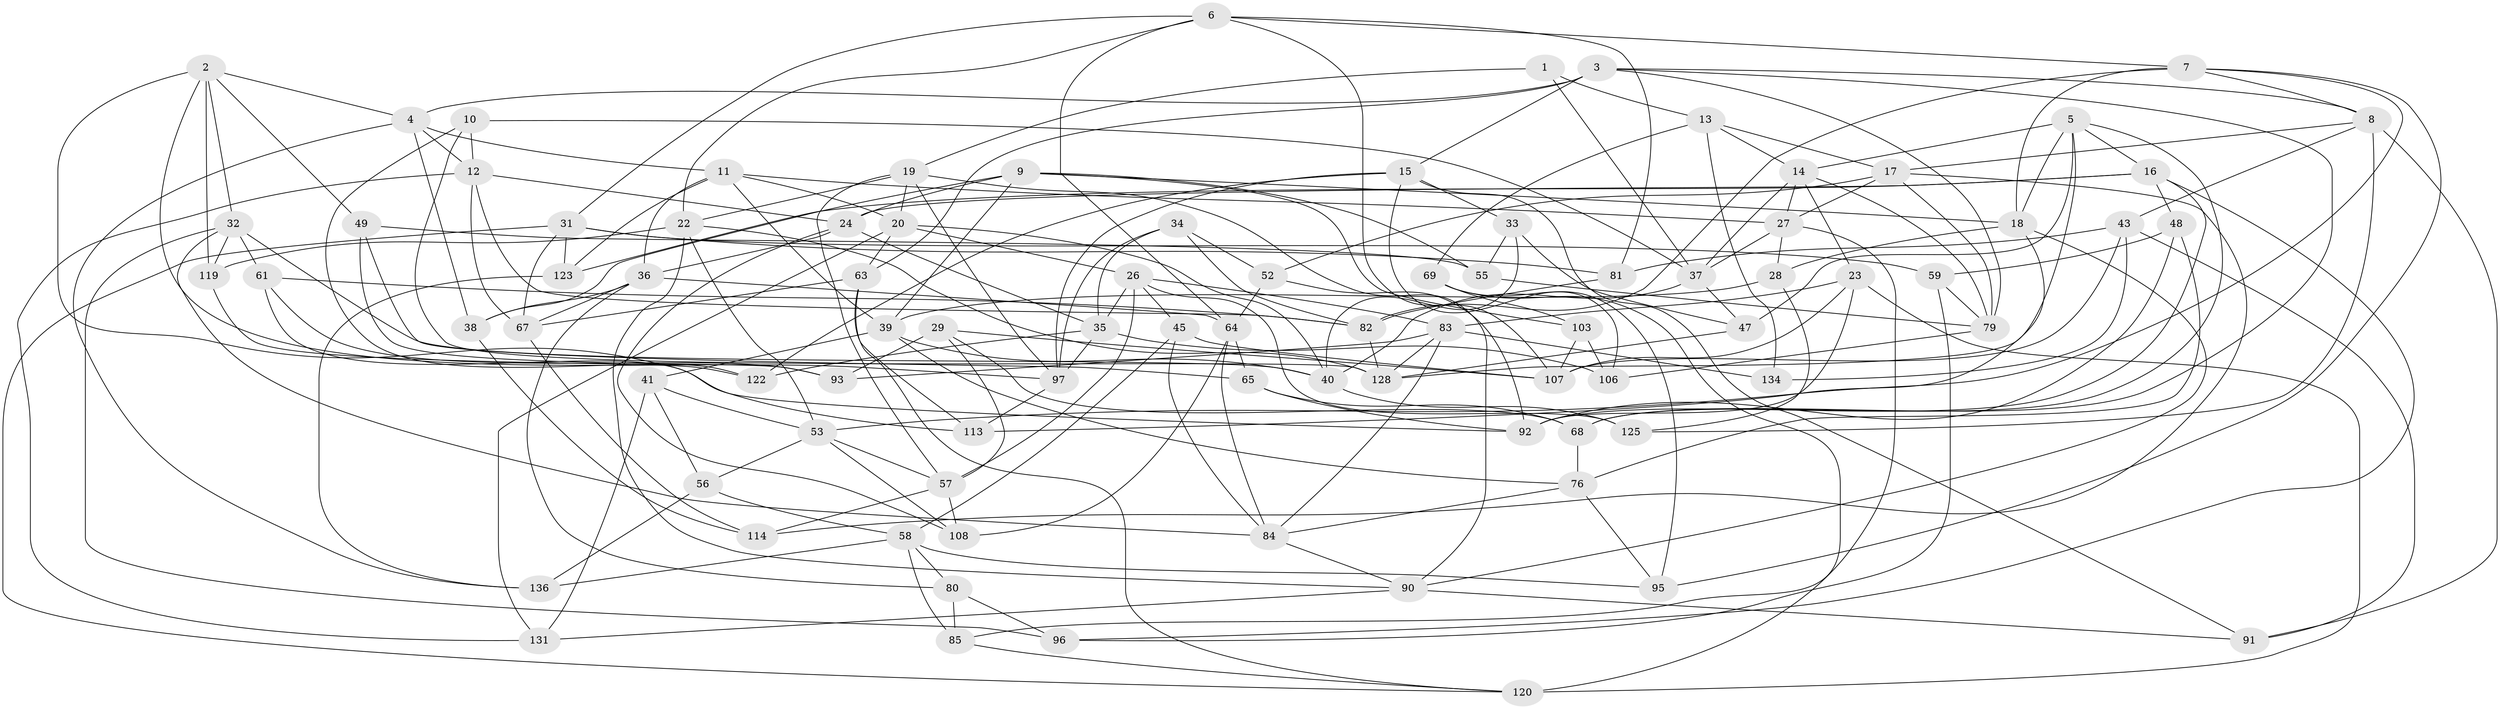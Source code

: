 // original degree distribution, {4: 1.0}
// Generated by graph-tools (version 1.1) at 2025/11/02/27/25 16:11:46]
// undirected, 87 vertices, 218 edges
graph export_dot {
graph [start="1"]
  node [color=gray90,style=filled];
  1;
  2 [super="+21"];
  3 [super="+88"];
  4 [super="+50"];
  5 [super="+42"];
  6 [super="+54"];
  7 [super="+73"];
  8 [super="+62"];
  9 [super="+112"];
  10;
  11 [super="+71"];
  12 [super="+70"];
  13 [super="+74"];
  14 [super="+51"];
  15 [super="+100"];
  16 [super="+135"];
  17 [super="+105"];
  18 [super="+30"];
  19 [super="+99"];
  20 [super="+72"];
  22 [super="+25"];
  23 [super="+86"];
  24 [super="+78"];
  26 [super="+130"];
  27 [super="+75"];
  28;
  29;
  31 [super="+60"];
  32 [super="+133"];
  33;
  34;
  35 [super="+46"];
  36 [super="+110"];
  37 [super="+44"];
  38;
  39 [super="+101"];
  40 [super="+118"];
  41;
  43 [super="+94"];
  45;
  47;
  48;
  49;
  52;
  53 [super="+111"];
  55;
  56;
  57 [super="+109"];
  58 [super="+127"];
  59;
  61;
  63 [super="+87"];
  64 [super="+66"];
  65;
  67 [super="+89"];
  68 [super="+77"];
  69;
  76 [super="+98"];
  79 [super="+132"];
  80;
  81;
  82 [super="+116"];
  83 [super="+121"];
  84 [super="+104"];
  85;
  90 [super="+102"];
  91;
  92 [super="+117"];
  93;
  95;
  96;
  97 [super="+126"];
  103;
  106;
  107 [super="+115"];
  108;
  113;
  114;
  119;
  120 [super="+124"];
  122;
  123;
  125;
  128 [super="+129"];
  131;
  134;
  136;
  1 -- 13 [weight=2];
  1 -- 19;
  1 -- 37;
  2 -- 92;
  2 -- 97;
  2 -- 32;
  2 -- 49;
  2 -- 119;
  2 -- 4;
  3 -- 4;
  3 -- 8;
  3 -- 15;
  3 -- 68;
  3 -- 79;
  3 -- 63;
  4 -- 12;
  4 -- 136;
  4 -- 11;
  4 -- 38;
  5 -- 47;
  5 -- 16;
  5 -- 18;
  5 -- 128;
  5 -- 14;
  5 -- 68;
  6 -- 64;
  6 -- 31;
  6 -- 22;
  6 -- 81;
  6 -- 107;
  6 -- 7;
  7 -- 18;
  7 -- 95;
  7 -- 8;
  7 -- 82;
  7 -- 53;
  8 -- 91;
  8 -- 17;
  8 -- 43;
  8 -- 125;
  9 -- 38;
  9 -- 39;
  9 -- 18;
  9 -- 24;
  9 -- 55;
  9 -- 103;
  10 -- 122;
  10 -- 12;
  10 -- 37;
  10 -- 128;
  11 -- 36;
  11 -- 39;
  11 -- 27;
  11 -- 123;
  11 -- 20;
  12 -- 82;
  12 -- 131;
  12 -- 67;
  12 -- 24;
  13 -- 14;
  13 -- 134;
  13 -- 69;
  13 -- 17;
  14 -- 79;
  14 -- 27;
  14 -- 37;
  14 -- 23;
  15 -- 33;
  15 -- 106;
  15 -- 122;
  15 -- 97;
  15 -- 91;
  16 -- 92;
  16 -- 123;
  16 -- 48;
  16 -- 96;
  16 -- 24;
  17 -- 52;
  17 -- 114;
  17 -- 27;
  17 -- 79;
  18 -- 113;
  18 -- 90;
  18 -- 28;
  19 -- 57;
  19 -- 97;
  19 -- 22;
  19 -- 20;
  19 -- 90;
  20 -- 40;
  20 -- 131;
  20 -- 63;
  20 -- 26;
  22 -- 119;
  22 -- 53;
  22 -- 128;
  22 -- 90;
  23 -- 107;
  23 -- 120 [weight=2];
  23 -- 83;
  23 -- 92;
  24 -- 108;
  24 -- 35;
  24 -- 36;
  26 -- 83;
  26 -- 57;
  26 -- 125;
  26 -- 35;
  26 -- 45;
  27 -- 120;
  27 -- 28;
  27 -- 37;
  28 -- 125;
  28 -- 39;
  29 -- 93;
  29 -- 68;
  29 -- 107;
  29 -- 57;
  31 -- 59;
  31 -- 120;
  31 -- 81;
  31 -- 123;
  31 -- 67;
  32 -- 96;
  32 -- 84;
  32 -- 61;
  32 -- 119;
  32 -- 40;
  33 -- 47;
  33 -- 55;
  33 -- 40;
  34 -- 97;
  34 -- 52;
  34 -- 82;
  34 -- 35;
  35 -- 97;
  35 -- 106;
  35 -- 122;
  36 -- 80;
  36 -- 38;
  36 -- 64;
  36 -- 67;
  37 -- 47;
  37 -- 40;
  38 -- 114;
  39 -- 76;
  39 -- 41;
  39 -- 40;
  40 -- 125;
  41 -- 131;
  41 -- 56;
  41 -- 53;
  43 -- 81;
  43 -- 134 [weight=2];
  43 -- 107;
  43 -- 91;
  45 -- 58;
  45 -- 84;
  45 -- 107;
  47 -- 128;
  48 -- 59;
  48 -- 92;
  48 -- 76;
  49 -- 93;
  49 -- 55;
  49 -- 65;
  52 -- 64;
  52 -- 92;
  53 -- 56;
  53 -- 108;
  53 -- 57;
  55 -- 79;
  56 -- 136;
  56 -- 58;
  57 -- 114;
  57 -- 108;
  58 -- 85;
  58 -- 80;
  58 -- 136;
  58 -- 95;
  59 -- 79;
  59 -- 96;
  61 -- 93;
  61 -- 113;
  61 -- 82;
  63 -- 67 [weight=2];
  63 -- 113;
  63 -- 120;
  64 -- 108;
  64 -- 65;
  64 -- 84;
  65 -- 92;
  65 -- 68;
  67 -- 114;
  68 -- 76 [weight=2];
  69 -- 103;
  69 -- 85;
  69 -- 95;
  76 -- 95;
  76 -- 84;
  79 -- 106;
  80 -- 96;
  80 -- 85;
  81 -- 82;
  82 -- 128;
  83 -- 134;
  83 -- 93;
  83 -- 84;
  83 -- 128;
  84 -- 90;
  85 -- 120;
  90 -- 91;
  90 -- 131;
  97 -- 113;
  103 -- 106;
  103 -- 107;
  119 -- 122;
  123 -- 136;
}
